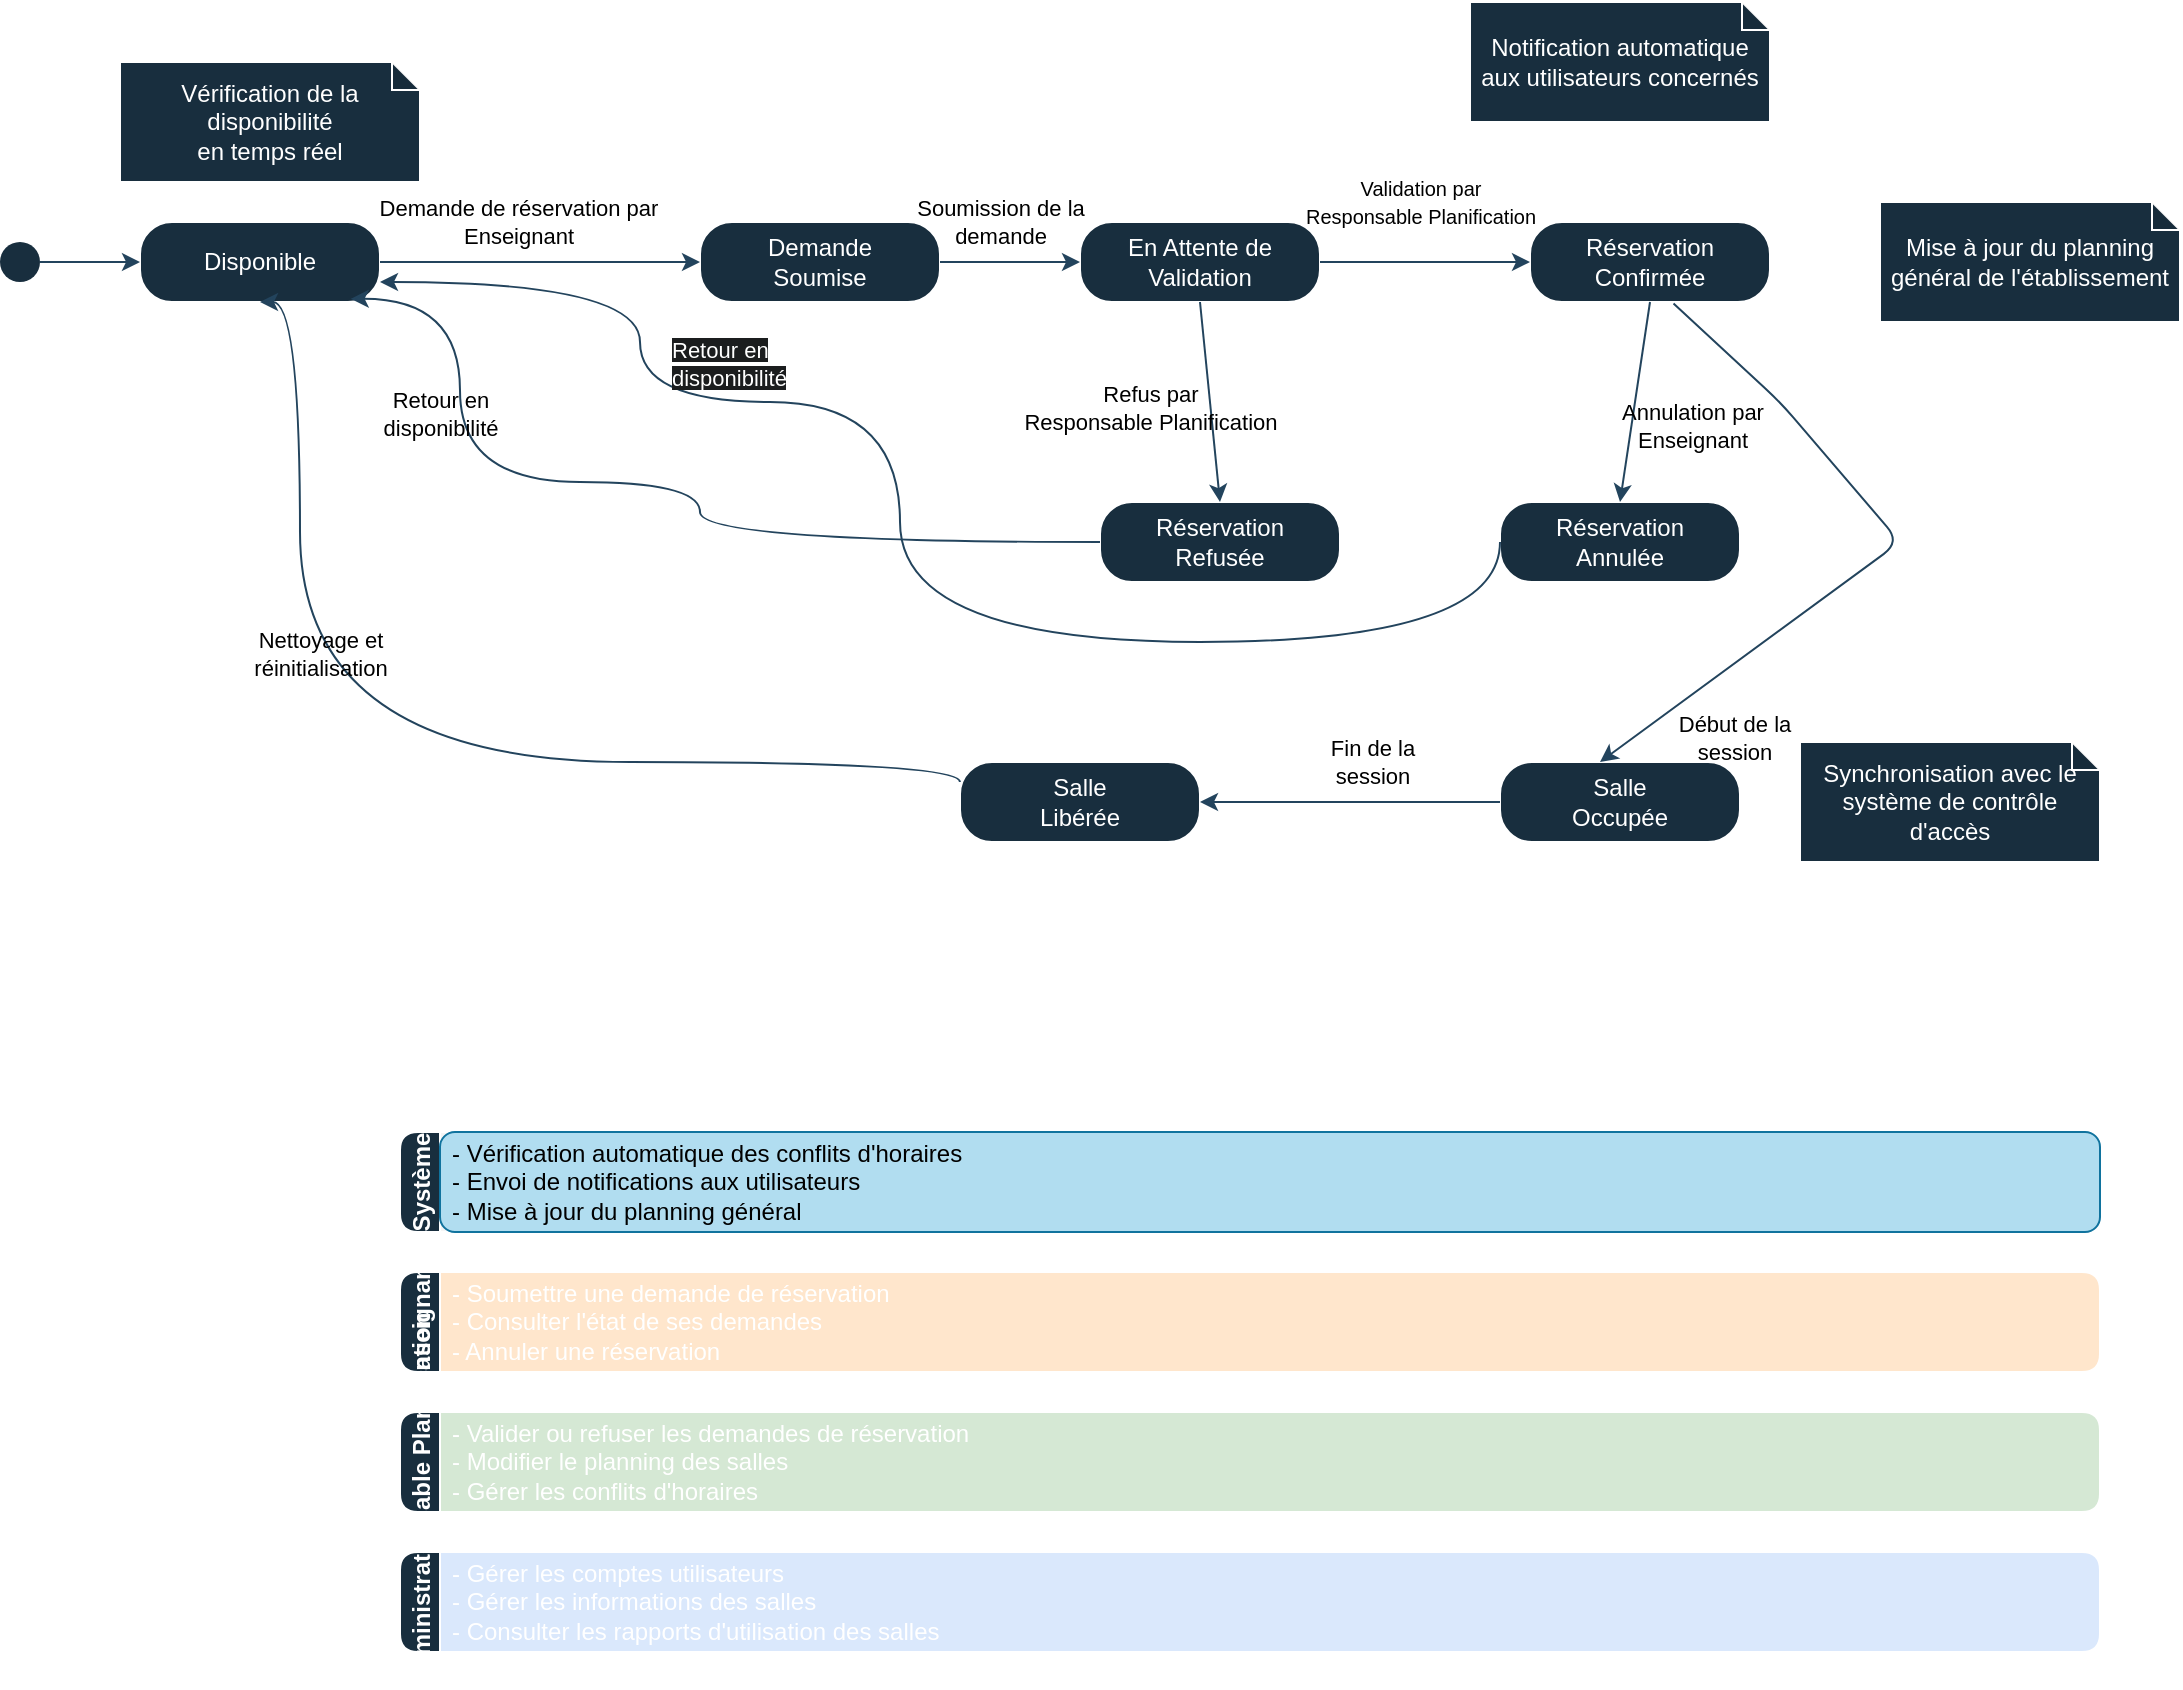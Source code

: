 <mxfile version="26.2.15">
  <diagram name="Diagramme de Transition - Système de Réservation EMSI" id="p7fGR8AH7urJyX92EiXp">
    <mxGraphModel dx="1209" dy="794" grid="1" gridSize="10" guides="1" tooltips="1" connect="1" arrows="1" fold="1" page="1" pageScale="1" pageWidth="827" pageHeight="1169" math="0" shadow="0" adaptiveColors="simple">
      <root>
        <mxCell id="0" />
        <mxCell id="1" parent="0" />
        <mxCell id="A7vvg7P3qQ900mHSWzqo-2" value="" style="ellipse;fillColor=#182E3E;strokeColor=none;aspect=fixed;rounded=1;labelBackgroundColor=none;fontColor=#FFFFFF;" vertex="1" parent="1">
          <mxGeometry x="50" y="140" width="20" height="20" as="geometry" />
        </mxCell>
        <mxCell id="A7vvg7P3qQ900mHSWzqo-3" value="Disponible" style="rounded=1;whiteSpace=wrap;html=1;arcSize=40;fontColor=#FFFFFF;fillColor=#182E3E;strokeColor=#FFFFFF;labelBackgroundColor=none;" vertex="1" parent="1">
          <mxGeometry x="120" y="130" width="120" height="40" as="geometry" />
        </mxCell>
        <mxCell id="A7vvg7P3qQ900mHSWzqo-4" value="Demande&#xa;Soumise" style="rounded=1;whiteSpace=wrap;html=1;arcSize=40;fontColor=#FFFFFF;fillColor=#182E3E;strokeColor=#FFFFFF;labelBackgroundColor=none;" vertex="1" parent="1">
          <mxGeometry x="400" y="130" width="120" height="40" as="geometry" />
        </mxCell>
        <mxCell id="A7vvg7P3qQ900mHSWzqo-5" value="En Attente de&#xa;Validation" style="rounded=1;whiteSpace=wrap;html=1;arcSize=40;fontColor=#FFFFFF;fillColor=#182E3E;strokeColor=#FFFFFF;labelBackgroundColor=none;" vertex="1" parent="1">
          <mxGeometry x="590" y="130" width="120" height="40" as="geometry" />
        </mxCell>
        <mxCell id="A7vvg7P3qQ900mHSWzqo-6" value="Réservation&#xa;Confirmée" style="rounded=1;whiteSpace=wrap;html=1;arcSize=40;fontColor=#FFFFFF;fillColor=#182E3E;strokeColor=#FFFFFF;labelBackgroundColor=none;" vertex="1" parent="1">
          <mxGeometry x="815" y="130" width="120" height="40" as="geometry" />
        </mxCell>
        <mxCell id="A7vvg7P3qQ900mHSWzqo-7" value="Réservation&#xa;Refusée" style="rounded=1;whiteSpace=wrap;html=1;arcSize=40;fontColor=#FFFFFF;fillColor=#182E3E;strokeColor=#FFFFFF;labelBackgroundColor=none;" vertex="1" parent="1">
          <mxGeometry x="600" y="270" width="120" height="40" as="geometry" />
        </mxCell>
        <mxCell id="A7vvg7P3qQ900mHSWzqo-8" value="Réservation&#xa;Annulée" style="rounded=1;whiteSpace=wrap;html=1;arcSize=40;fontColor=#FFFFFF;fillColor=#182E3E;strokeColor=#FFFFFF;labelBackgroundColor=none;" vertex="1" parent="1">
          <mxGeometry x="800" y="270" width="120" height="40" as="geometry" />
        </mxCell>
        <mxCell id="A7vvg7P3qQ900mHSWzqo-9" value="Salle&#xa;Occupée" style="rounded=1;whiteSpace=wrap;html=1;arcSize=40;fontColor=#FFFFFF;fillColor=#182E3E;strokeColor=#FFFFFF;labelBackgroundColor=none;" vertex="1" parent="1">
          <mxGeometry x="800" y="400" width="120" height="40" as="geometry" />
        </mxCell>
        <mxCell id="A7vvg7P3qQ900mHSWzqo-10" value="Salle&#xa;Libérée" style="rounded=1;whiteSpace=wrap;html=1;arcSize=40;fontColor=#FFFFFF;fillColor=#182E3E;strokeColor=#FFFFFF;labelBackgroundColor=none;" vertex="1" parent="1">
          <mxGeometry x="530" y="400" width="120" height="40" as="geometry" />
        </mxCell>
        <mxCell id="A7vvg7P3qQ900mHSWzqo-11" value="" style="endArrow=classic;html=1;rounded=1;exitX=1;exitY=0.5;exitDx=0;exitDy=0;entryX=0;entryY=0.5;entryDx=0;entryDy=0;labelBackgroundColor=none;strokeColor=#23445D;fontColor=default;" edge="1" parent="1" source="A7vvg7P3qQ900mHSWzqo-2" target="A7vvg7P3qQ900mHSWzqo-3">
          <mxGeometry width="50" height="50" relative="1" as="geometry">
            <mxPoint x="150" y="150" as="sourcePoint" />
            <mxPoint x="190" y="150" as="targetPoint" />
          </mxGeometry>
        </mxCell>
        <mxCell id="A7vvg7P3qQ900mHSWzqo-12" value="Demande de réservation par&#xa;Enseignant" style="endArrow=classic;html=1;rounded=1;exitX=1;exitY=0.5;exitDx=0;exitDy=0;entryX=0;entryY=0.5;entryDx=0;entryDy=0;labelBackgroundColor=none;strokeColor=#23445D;fontColor=default;" edge="1" parent="1" source="A7vvg7P3qQ900mHSWzqo-3" target="A7vvg7P3qQ900mHSWzqo-4">
          <mxGeometry x="-0.143" y="20" width="50" height="50" relative="1" as="geometry">
            <mxPoint x="330" y="149.5" as="sourcePoint" />
            <mxPoint x="390" y="149.5" as="targetPoint" />
            <mxPoint as="offset" />
          </mxGeometry>
        </mxCell>
        <mxCell id="A7vvg7P3qQ900mHSWzqo-13" value="Soumission de la&#xa;demande" style="endArrow=classic;html=1;rounded=1;exitX=1;exitY=0.5;exitDx=0;exitDy=0;entryX=0;entryY=0.5;entryDx=0;entryDy=0;labelBackgroundColor=none;strokeColor=#23445D;fontColor=default;" edge="1" parent="1" source="A7vvg7P3qQ900mHSWzqo-4" target="A7vvg7P3qQ900mHSWzqo-5">
          <mxGeometry x="-0.143" y="20" width="50" height="50" relative="1" as="geometry">
            <mxPoint x="530" y="149.5" as="sourcePoint" />
            <mxPoint x="590" y="149.5" as="targetPoint" />
            <mxPoint as="offset" />
          </mxGeometry>
        </mxCell>
        <mxCell id="A7vvg7P3qQ900mHSWzqo-14" value="&lt;font style=&quot;font-size: 10px;&quot;&gt;Validation par&lt;br&gt;Responsable Planification&lt;/font&gt;" style="endArrow=classic;html=1;rounded=1;exitX=1;exitY=0.5;exitDx=0;exitDy=0;entryX=0;entryY=0.5;entryDx=0;entryDy=0;labelBackgroundColor=none;strokeColor=#23445D;fontColor=default;" edge="1" parent="1" source="A7vvg7P3qQ900mHSWzqo-5" target="A7vvg7P3qQ900mHSWzqo-6">
          <mxGeometry x="-0.048" y="30" width="50" height="50" relative="1" as="geometry">
            <mxPoint x="730" y="149.5" as="sourcePoint" />
            <mxPoint x="790" y="149.5" as="targetPoint" />
            <mxPoint as="offset" />
          </mxGeometry>
        </mxCell>
        <mxCell id="A7vvg7P3qQ900mHSWzqo-15" value="Refus par&#xa;Responsable Planification" style="endArrow=classic;html=1;rounded=1;exitX=0.5;exitY=1;exitDx=0;exitDy=0;entryX=0.5;entryY=0;entryDx=0;entryDy=0;labelBackgroundColor=none;strokeColor=#23445D;fontColor=default;" edge="1" parent="1" source="A7vvg7P3qQ900mHSWzqo-5" target="A7vvg7P3qQ900mHSWzqo-7">
          <mxGeometry y="-30" width="50" height="50" relative="1" as="geometry">
            <mxPoint x="660" y="180" as="sourcePoint" />
            <mxPoint x="660" y="260" as="targetPoint" />
            <mxPoint as="offset" />
          </mxGeometry>
        </mxCell>
        <mxCell id="A7vvg7P3qQ900mHSWzqo-16" value="Annulation par&#xa;Enseignant" style="endArrow=classic;html=1;rounded=1;exitX=0.5;exitY=1;exitDx=0;exitDy=0;entryX=0.5;entryY=0;entryDx=0;entryDy=0;labelBackgroundColor=none;strokeColor=#23445D;fontColor=default;" edge="1" parent="1" source="A7vvg7P3qQ900mHSWzqo-6" target="A7vvg7P3qQ900mHSWzqo-8">
          <mxGeometry x="0.143" y="30" width="50" height="50" relative="1" as="geometry">
            <mxPoint x="860" y="180" as="sourcePoint" />
            <mxPoint x="860" y="260" as="targetPoint" />
            <mxPoint as="offset" />
          </mxGeometry>
        </mxCell>
        <mxCell id="A7vvg7P3qQ900mHSWzqo-17" value="Début de la&#xa;session" style="endArrow=classic;html=1;rounded=1;exitX=0.598;exitY=1.018;exitDx=0;exitDy=0;entryX=0.5;entryY=0;entryDx=0;entryDy=0;labelBackgroundColor=none;strokeColor=#23445D;fontColor=default;exitPerimeter=0;" edge="1" parent="1" source="A7vvg7P3qQ900mHSWzqo-6">
          <mxGeometry x="0.652" y="30" width="50" height="50" relative="1" as="geometry">
            <mxPoint x="850" y="170" as="sourcePoint" />
            <mxPoint x="850" y="400" as="targetPoint" />
            <mxPoint as="offset" />
            <Array as="points">
              <mxPoint x="940" y="220" />
              <mxPoint x="1000" y="290" />
            </Array>
          </mxGeometry>
        </mxCell>
        <mxCell id="A7vvg7P3qQ900mHSWzqo-18" value="Fin de la&#xa;session" style="endArrow=classic;html=1;rounded=1;exitX=0;exitY=0.5;exitDx=0;exitDy=0;entryX=1;entryY=0.5;entryDx=0;entryDy=0;labelBackgroundColor=none;strokeColor=#23445D;fontColor=default;" edge="1" parent="1" source="A7vvg7P3qQ900mHSWzqo-9" target="A7vvg7P3qQ900mHSWzqo-10">
          <mxGeometry x="-0.143" y="-20" width="50" height="50" relative="1" as="geometry">
            <mxPoint x="790" y="420" as="sourcePoint" />
            <mxPoint x="730" y="420" as="targetPoint" />
            <mxPoint as="offset" />
          </mxGeometry>
        </mxCell>
        <mxCell id="A7vvg7P3qQ900mHSWzqo-19" value="Nettoyage et&#xa;réinitialisation" style="endArrow=classic;html=1;rounded=1;exitX=0;exitY=0.25;exitDx=0;exitDy=0;entryX=0.5;entryY=1;entryDx=0;entryDy=0;edgeStyle=orthogonalEdgeStyle;curved=1;labelBackgroundColor=none;strokeColor=#23445D;fontColor=default;" edge="1" parent="1" source="A7vvg7P3qQ900mHSWzqo-10" target="A7vvg7P3qQ900mHSWzqo-3">
          <mxGeometry x="0.338" y="-10" width="50" height="50" relative="1" as="geometry">
            <mxPoint x="600" y="390" as="sourcePoint" />
            <mxPoint x="260" y="180" as="targetPoint" />
            <Array as="points">
              <mxPoint x="530" y="400" />
              <mxPoint x="200" y="400" />
              <mxPoint x="200" y="170" />
            </Array>
            <mxPoint as="offset" />
          </mxGeometry>
        </mxCell>
        <mxCell id="A7vvg7P3qQ900mHSWzqo-20" value="Retour en&#xa;disponibilité" style="endArrow=classic;html=1;rounded=1;exitX=0;exitY=0.5;exitDx=0;exitDy=0;entryX=0.878;entryY=0.96;entryDx=0;entryDy=0;edgeStyle=orthogonalEdgeStyle;curved=1;labelBackgroundColor=none;strokeColor=#23445D;fontColor=default;entryPerimeter=0;" edge="1" parent="1" source="A7vvg7P3qQ900mHSWzqo-7" target="A7vvg7P3qQ900mHSWzqo-3">
          <mxGeometry x="0.55" y="10" width="50" height="50" relative="1" as="geometry">
            <mxPoint x="590" y="290" as="sourcePoint" />
            <mxPoint x="320" y="180" as="targetPoint" />
            <Array as="points">
              <mxPoint x="400" y="290" />
              <mxPoint x="400" y="260" />
              <mxPoint x="280" y="260" />
              <mxPoint x="280" y="168" />
            </Array>
            <mxPoint as="offset" />
          </mxGeometry>
        </mxCell>
        <mxCell id="A7vvg7P3qQ900mHSWzqo-21" value="" style="endArrow=classic;html=1;rounded=1;exitX=0;exitY=0.5;exitDx=0;exitDy=0;entryX=1;entryY=0.75;entryDx=0;entryDy=0;edgeStyle=orthogonalEdgeStyle;curved=1;labelBackgroundColor=none;strokeColor=#23445D;fontColor=default;" edge="1" parent="1" source="A7vvg7P3qQ900mHSWzqo-8" target="A7vvg7P3qQ900mHSWzqo-3">
          <mxGeometry x="0.609" y="-20" width="50" height="50" relative="1" as="geometry">
            <mxPoint x="790" y="290" as="sourcePoint" />
            <mxPoint x="330" y="170" as="targetPoint" />
            <Array as="points">
              <mxPoint x="800" y="340" />
              <mxPoint x="500" y="340" />
              <mxPoint x="500" y="220" />
              <mxPoint x="370" y="220" />
              <mxPoint x="370" y="160" />
            </Array>
            <mxPoint as="offset" />
          </mxGeometry>
        </mxCell>
        <mxCell id="A7vvg7P3qQ900mHSWzqo-39" value="" style="edgeLabel;html=1;align=center;verticalAlign=middle;resizable=0;points=[];strokeColor=#FFFFFF;fontColor=#FFFFFF;fillColor=#182E3E;" vertex="1" connectable="0" parent="A7vvg7P3qQ900mHSWzqo-21">
          <mxGeometry x="0.66" y="-2" relative="1" as="geometry">
            <mxPoint as="offset" />
          </mxGeometry>
        </mxCell>
        <mxCell id="A7vvg7P3qQ900mHSWzqo-22" value="Vérification de la disponibilité&#xa;en temps réel" style="shape=note;whiteSpace=wrap;html=1;backgroundOutline=1;darkOpacity=0.05;fillColor=#182E3E;strokeColor=#FFFFFF;size=14;rounded=1;labelBackgroundColor=none;fontColor=#FFFFFF;" vertex="1" parent="1">
          <mxGeometry x="110" y="50" width="150" height="60" as="geometry" />
        </mxCell>
        <mxCell id="A7vvg7P3qQ900mHSWzqo-23" value="Notification automatique&#xa;aux utilisateurs concernés" style="shape=note;whiteSpace=wrap;html=1;backgroundOutline=1;darkOpacity=0.05;fillColor=#182E3E;strokeColor=#FFFFFF;size=14;rounded=1;labelBackgroundColor=none;fontColor=#FFFFFF;" vertex="1" parent="1">
          <mxGeometry x="785" y="20" width="150" height="60" as="geometry" />
        </mxCell>
        <mxCell id="A7vvg7P3qQ900mHSWzqo-24" value="Mise à jour du planning&#xa;général de l&#39;établissement" style="shape=note;whiteSpace=wrap;html=1;backgroundOutline=1;darkOpacity=0.05;fillColor=#182E3E;strokeColor=#FFFFFF;size=14;rounded=1;labelBackgroundColor=none;fontColor=#FFFFFF;" vertex="1" parent="1">
          <mxGeometry x="990" y="120" width="150" height="60" as="geometry" />
        </mxCell>
        <mxCell id="A7vvg7P3qQ900mHSWzqo-25" value="Synchronisation avec le&#xa;système de contrôle d&#39;accès" style="shape=note;whiteSpace=wrap;html=1;backgroundOutline=1;darkOpacity=0.05;fillColor=#182E3E;strokeColor=#FFFFFF;size=14;rounded=1;labelBackgroundColor=none;fontColor=#FFFFFF;" vertex="1" parent="1">
          <mxGeometry x="950" y="390" width="150" height="60" as="geometry" />
        </mxCell>
        <mxCell id="A7vvg7P3qQ900mHSWzqo-26" value="Système" style="swimlane;startSize=20;horizontal=0;childLayout=stackLayout;horizontalStack=0;resizeParent=1;resizeParentMax=0;resizeLast=0;collapsible=0;marginBottom=0;swimlaneFillColor=#f5f5f5;rounded=1;labelBackgroundColor=none;fillColor=#182E3E;strokeColor=#FFFFFF;fontColor=#FFFFFF;" vertex="1" parent="1">
          <mxGeometry x="250" y="585" width="850" height="50" as="geometry" />
        </mxCell>
        <mxCell id="A7vvg7P3qQ900mHSWzqo-27" value="- Vérification automatique des conflits d&#39;horaires&#xa;- Envoi de notifications aux utilisateurs&#xa;- Mise à jour du planning général" style="text;html=1;strokeColor=#10739e;fillColor=#b1ddf0;align=left;verticalAlign=middle;spacingLeft=4;spacingRight=4;overflow=hidden;rotatable=0;points=[[0,0.5],[1,0.5]];portConstraint=eastwest;rounded=1;labelBackgroundColor=none;" vertex="1" parent="A7vvg7P3qQ900mHSWzqo-26">
          <mxGeometry x="20" width="830" height="50" as="geometry" />
        </mxCell>
        <mxCell id="A7vvg7P3qQ900mHSWzqo-28" value="Enseignant" style="swimlane;startSize=20;horizontal=0;childLayout=stackLayout;horizontalStack=0;resizeParent=1;resizeParentMax=0;resizeLast=0;collapsible=0;marginBottom=0;swimlaneFillColor=#ffe6cc;rounded=1;labelBackgroundColor=none;fillColor=#182E3E;strokeColor=#FFFFFF;fontColor=#FFFFFF;" vertex="1" parent="1">
          <mxGeometry x="250" y="655" width="850" height="50" as="geometry" />
        </mxCell>
        <mxCell id="A7vvg7P3qQ900mHSWzqo-29" value="- Soumettre une demande de réservation&#xa;- Consulter l&#39;état de ses demandes&#xa;- Annuler une réservation" style="text;html=1;strokeColor=none;fillColor=none;align=left;verticalAlign=middle;spacingLeft=4;spacingRight=4;overflow=hidden;rotatable=0;points=[[0,0.5],[1,0.5]];portConstraint=eastwest;rounded=1;labelBackgroundColor=none;fontColor=#FFFFFF;" vertex="1" parent="A7vvg7P3qQ900mHSWzqo-28">
          <mxGeometry x="20" width="830" height="50" as="geometry" />
        </mxCell>
        <mxCell id="A7vvg7P3qQ900mHSWzqo-30" value="Responsable Planification" style="swimlane;startSize=20;horizontal=0;childLayout=stackLayout;horizontalStack=0;resizeParent=1;resizeParentMax=0;resizeLast=0;collapsible=0;marginBottom=0;swimlaneFillColor=#d5e8d4;rounded=1;labelBackgroundColor=none;fillColor=#182E3E;strokeColor=#FFFFFF;fontColor=#FFFFFF;" vertex="1" parent="1">
          <mxGeometry x="250" y="725" width="850" height="50" as="geometry" />
        </mxCell>
        <mxCell id="A7vvg7P3qQ900mHSWzqo-31" value="- Valider ou refuser les demandes de réservation&#xa;- Modifier le planning des salles&#xa;- Gérer les conflits d&#39;horaires" style="text;html=1;strokeColor=none;fillColor=none;align=left;verticalAlign=middle;spacingLeft=4;spacingRight=4;overflow=hidden;rotatable=0;points=[[0,0.5],[1,0.5]];portConstraint=eastwest;rounded=1;labelBackgroundColor=none;fontColor=#FFFFFF;" vertex="1" parent="A7vvg7P3qQ900mHSWzqo-30">
          <mxGeometry x="20" width="830" height="50" as="geometry" />
        </mxCell>
        <mxCell id="A7vvg7P3qQ900mHSWzqo-32" value="Administrateur" style="swimlane;startSize=20;horizontal=0;childLayout=stackLayout;horizontalStack=0;resizeParent=1;resizeParentMax=0;resizeLast=0;collapsible=0;marginBottom=0;swimlaneFillColor=#dae8fc;rounded=1;labelBackgroundColor=none;fillColor=#182E3E;strokeColor=#FFFFFF;fontColor=#FFFFFF;" vertex="1" parent="1">
          <mxGeometry x="250" y="795" width="850" height="50" as="geometry" />
        </mxCell>
        <mxCell id="A7vvg7P3qQ900mHSWzqo-33" value="- Gérer les comptes utilisateurs&#xa;- Gérer les informations des salles&#xa;- Consulter les rapports d&#39;utilisation des salles" style="text;html=1;strokeColor=none;fillColor=none;align=left;verticalAlign=middle;spacingLeft=4;spacingRight=4;overflow=hidden;rotatable=0;points=[[0,0.5],[1,0.5]];portConstraint=eastwest;rounded=1;labelBackgroundColor=none;fontColor=#FFFFFF;" vertex="1" parent="A7vvg7P3qQ900mHSWzqo-32">
          <mxGeometry x="20" width="830" height="50" as="geometry" />
        </mxCell>
        <mxCell id="A7vvg7P3qQ900mHSWzqo-34" value="[si salle disponible à la date et heure demandées]" style="text;html=1;strokeColor=none;fillColor=none;align=center;verticalAlign=middle;whiteSpace=wrap;rounded=1;fontSize=10;fontStyle=2;labelBackgroundColor=none;fontColor=#FFFFFF;" vertex="1" parent="1">
          <mxGeometry x="550" y="90" width="220" height="20" as="geometry" />
        </mxCell>
        <mxCell id="A7vvg7P3qQ900mHSWzqo-35" value="[si conflit d&#39;horaire ou capacité insuffisante]" style="text;html=1;strokeColor=none;fillColor=none;align=center;verticalAlign=middle;whiteSpace=wrap;rounded=1;fontSize=10;fontStyle=2;labelBackgroundColor=none;fontColor=#FFFFFF;" vertex="1" parent="1">
          <mxGeometry x="660" y="240" width="200" height="20" as="geometry" />
        </mxCell>
        <mxCell id="A7vvg7P3qQ900mHSWzqo-36" value="[heure de fin dépassée]" style="text;html=1;strokeColor=none;fillColor=none;align=center;verticalAlign=middle;whiteSpace=wrap;rounded=1;fontSize=10;fontStyle=2;labelBackgroundColor=none;fontColor=#FFFFFF;" vertex="1" parent="1">
          <mxGeometry x="660" y="420" width="140" height="20" as="geometry" />
        </mxCell>
        <mxCell id="A7vvg7P3qQ900mHSWzqo-40" value="&lt;span style=&quot;color: rgb(255, 255, 255); font-family: Helvetica; font-size: 11px; font-style: normal; font-variant-ligatures: normal; font-variant-caps: normal; font-weight: 400; letter-spacing: normal; orphans: 2; text-align: center; text-indent: 0px; text-transform: none; widows: 2; word-spacing: 0px; -webkit-text-stroke-width: 0px; white-space: nowrap; background-color: rgb(27, 29, 30); text-decoration-thickness: initial; text-decoration-style: initial; text-decoration-color: initial; display: inline !important; float: none;&quot;&gt;Retour en&lt;/span&gt;&lt;br style=&quot;forced-color-adjust: none; box-shadow: none !important; color: rgb(255, 255, 255); font-family: Helvetica; font-size: 11px; font-style: normal; font-variant-ligatures: normal; font-variant-caps: normal; font-weight: 400; letter-spacing: normal; orphans: 2; text-align: center; text-indent: 0px; text-transform: none; widows: 2; word-spacing: 0px; -webkit-text-stroke-width: 0px; white-space: nowrap; background-color: rgb(27, 29, 30); text-decoration-thickness: initial; text-decoration-style: initial; text-decoration-color: initial;&quot;&gt;&lt;span style=&quot;color: rgb(255, 255, 255); font-family: Helvetica; font-size: 11px; font-style: normal; font-variant-ligatures: normal; font-variant-caps: normal; font-weight: 400; letter-spacing: normal; orphans: 2; text-align: center; text-indent: 0px; text-transform: none; widows: 2; word-spacing: 0px; -webkit-text-stroke-width: 0px; white-space: nowrap; background-color: rgb(27, 29, 30); text-decoration-thickness: initial; text-decoration-style: initial; text-decoration-color: initial; display: inline !important; float: none;&quot;&gt;disponibilité&lt;/span&gt;" style="text;whiteSpace=wrap;html=1;fontColor=#FFFFFF;" vertex="1" parent="1">
          <mxGeometry x="384" y="180" width="60" height="50" as="geometry" />
        </mxCell>
      </root>
    </mxGraphModel>
  </diagram>
</mxfile>
